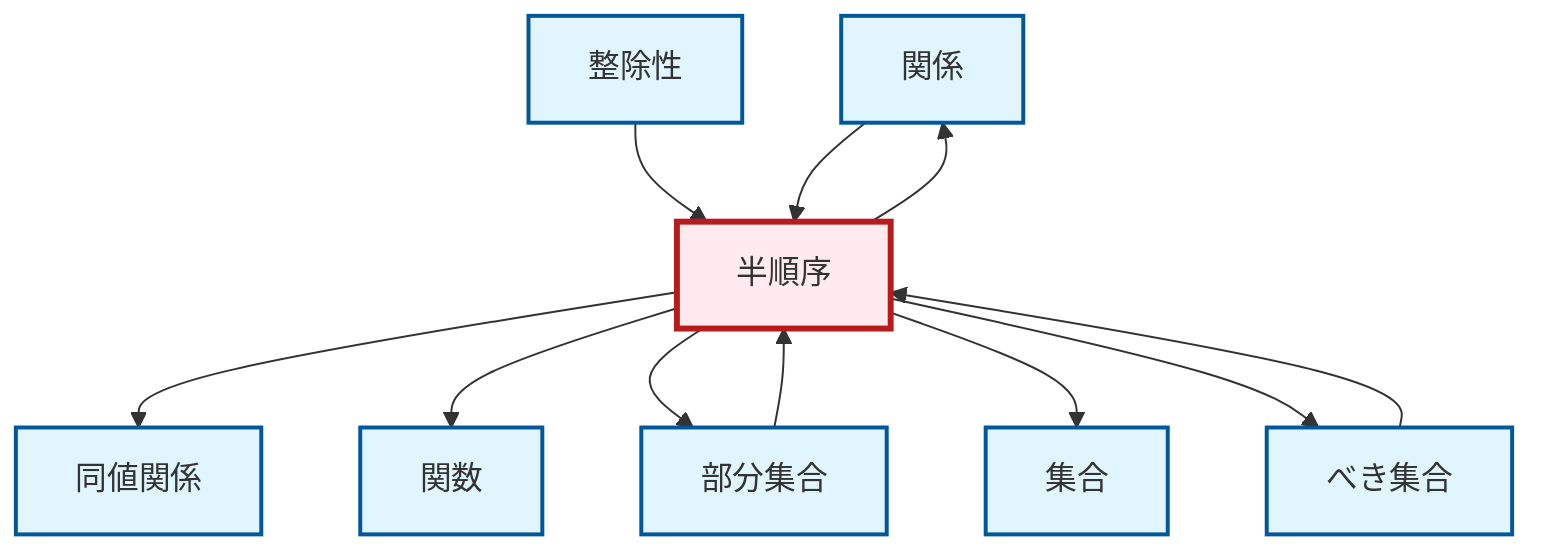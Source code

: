 graph TD
    classDef definition fill:#e1f5fe,stroke:#01579b,stroke-width:2px
    classDef theorem fill:#f3e5f5,stroke:#4a148c,stroke-width:2px
    classDef axiom fill:#fff3e0,stroke:#e65100,stroke-width:2px
    classDef example fill:#e8f5e9,stroke:#1b5e20,stroke-width:2px
    classDef current fill:#ffebee,stroke:#b71c1c,stroke-width:3px
    def-equivalence-relation["同値関係"]:::definition
    def-relation["関係"]:::definition
    def-power-set["べき集合"]:::definition
    def-set["集合"]:::definition
    def-divisibility["整除性"]:::definition
    def-subset["部分集合"]:::definition
    def-partial-order["半順序"]:::definition
    def-function["関数"]:::definition
    def-divisibility --> def-partial-order
    def-partial-order --> def-relation
    def-relation --> def-partial-order
    def-partial-order --> def-equivalence-relation
    def-partial-order --> def-function
    def-partial-order --> def-subset
    def-subset --> def-partial-order
    def-partial-order --> def-set
    def-partial-order --> def-power-set
    def-power-set --> def-partial-order
    class def-partial-order current